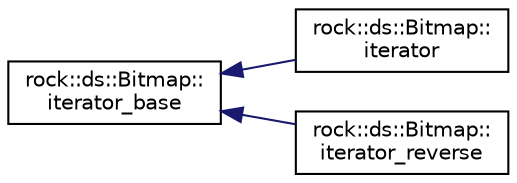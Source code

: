 digraph "类继承关系图"
{
 // LATEX_PDF_SIZE
  edge [fontname="Helvetica",fontsize="10",labelfontname="Helvetica",labelfontsize="10"];
  node [fontname="Helvetica",fontsize="10",shape=record];
  rankdir="LR";
  Node0 [label="rock::ds::Bitmap::\literator_base",height=0.2,width=0.4,color="black", fillcolor="white", style="filled",URL="$classrock_1_1ds_1_1Bitmap_1_1iterator__base.html",tooltip=" "];
  Node0 -> Node1 [dir="back",color="midnightblue",fontsize="10",style="solid",fontname="Helvetica"];
  Node1 [label="rock::ds::Bitmap::\literator",height=0.2,width=0.4,color="black", fillcolor="white", style="filled",URL="$classrock_1_1ds_1_1Bitmap_1_1iterator.html",tooltip=" "];
  Node0 -> Node2 [dir="back",color="midnightblue",fontsize="10",style="solid",fontname="Helvetica"];
  Node2 [label="rock::ds::Bitmap::\literator_reverse",height=0.2,width=0.4,color="black", fillcolor="white", style="filled",URL="$classrock_1_1ds_1_1Bitmap_1_1iterator__reverse.html",tooltip=" "];
}
